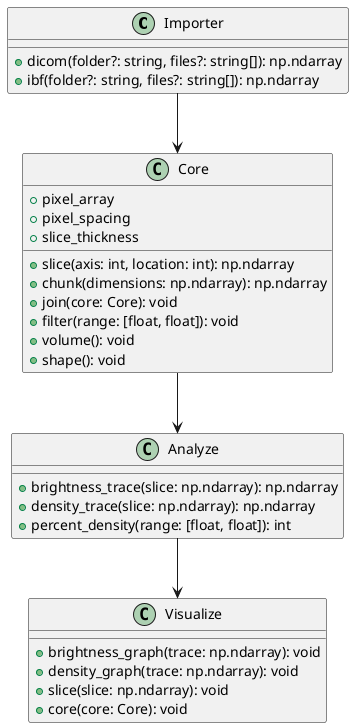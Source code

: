 @startuml
class Importer {
 +dicom(folder?: string, files?: string[]): np.ndarray
 +ibf(folder?: string, files?: string[]): np.ndarray
}

class Core {
 +pixel_array
 +pixel_spacing
 +slice_thickness
 +slice(axis: int, location: int): np.ndarray
 +chunk(dimensions: np.ndarray): np.ndarray
 +join(core: Core): void
 +filter(range: [float, float]): void
 +volume(): void
 +shape(): void
}

class Analyze {
 +brightness_trace(slice: np.ndarray): np.ndarray
 +density_trace(slice: np.ndarray): np.ndarray
 +percent_density(range: [float, float]): int 
}

class Visualize {
 +brightness_graph(trace: np.ndarray): void
 +density_graph(trace: np.ndarray): void
 +slice(slice: np.ndarray): void
 +core(core: Core): void
}

Importer --> Core
Core --> Analyze
Analyze --> Visualize
@enduml